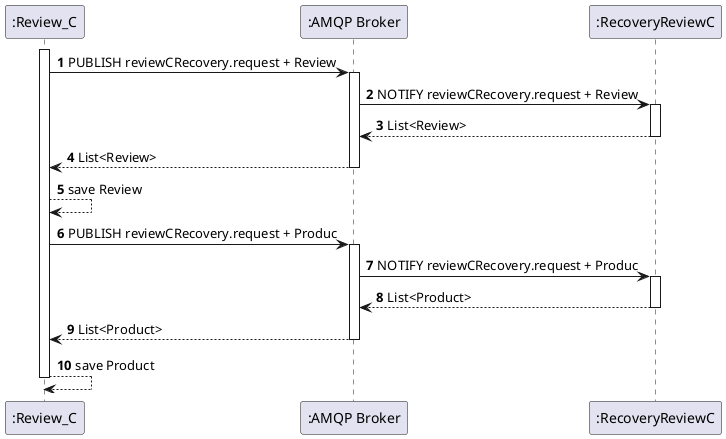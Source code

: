 @startuml
'https://plantuml.com/sequence-diagram


autonumber

participant ":Review_C" as rev
participant ":AMQP Broker" as bro
participant ":RecoveryReviewC" as rc



activate rev
rev -> bro: PUBLISH reviewCRecovery.request + Review
activate bro
bro -> rc: NOTIFY reviewCRecovery.request + Review
activate rc
rc --> bro: List<Review>
deactivate rc
bro --> rev: List<Review>
deactivate bro
rev --> rev: save Review
rev -> bro: PUBLISH reviewCRecovery.request + Produc
activate bro
bro -> rc: NOTIFY reviewCRecovery.request + Produc
activate rc
rc --> bro: List<Product>
deactivate rc
bro --> rev: List<Product>
deactivate bro
rev --> rev: save Product
deactivate rev



@enduml